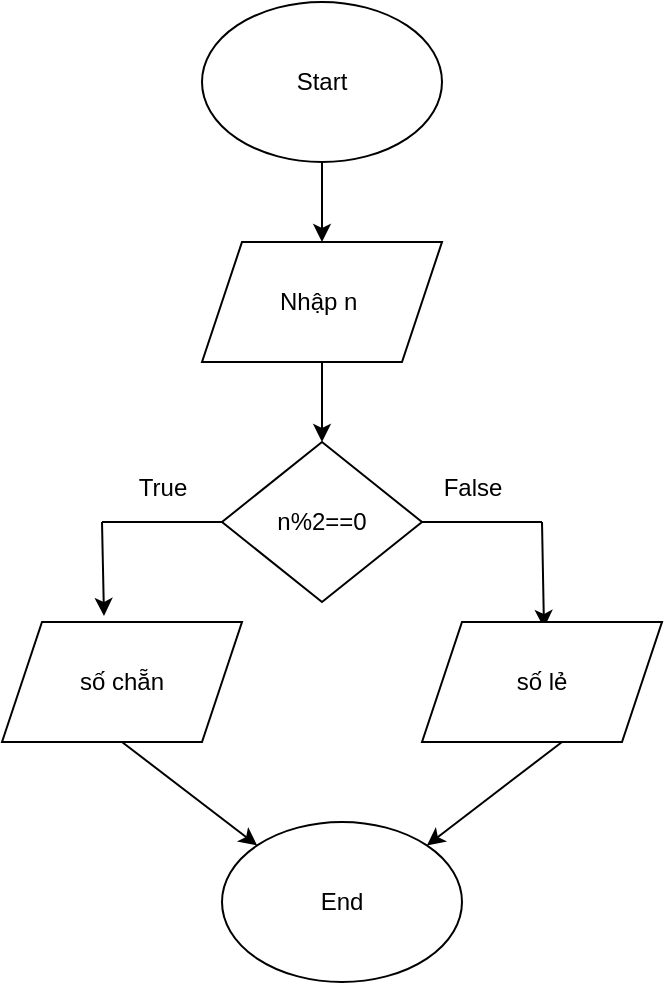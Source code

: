 <mxfile version="24.7.17">
  <diagram id="C5RBs43oDa-KdzZeNtuy" name="Page-1">
    <mxGraphModel dx="1111" dy="842" grid="1" gridSize="10" guides="1" tooltips="1" connect="1" arrows="1" fold="1" page="1" pageScale="1" pageWidth="827" pageHeight="1169" math="0" shadow="0">
      <root>
        <mxCell id="WIyWlLk6GJQsqaUBKTNV-0" />
        <mxCell id="WIyWlLk6GJQsqaUBKTNV-1" parent="WIyWlLk6GJQsqaUBKTNV-0" />
        <mxCell id="Q97PboXI4CHRS7jy51_h-2" value="" style="edgeStyle=orthogonalEdgeStyle;rounded=0;orthogonalLoop=1;jettySize=auto;html=1;" parent="WIyWlLk6GJQsqaUBKTNV-1" source="Q97PboXI4CHRS7jy51_h-0" target="Q97PboXI4CHRS7jy51_h-1" edge="1">
          <mxGeometry relative="1" as="geometry" />
        </mxCell>
        <mxCell id="Q97PboXI4CHRS7jy51_h-0" value="Start" style="ellipse;whiteSpace=wrap;html=1;" parent="WIyWlLk6GJQsqaUBKTNV-1" vertex="1">
          <mxGeometry x="330" y="50" width="120" height="80" as="geometry" />
        </mxCell>
        <mxCell id="Q97PboXI4CHRS7jy51_h-4" value="" style="edgeStyle=orthogonalEdgeStyle;rounded=0;orthogonalLoop=1;jettySize=auto;html=1;" parent="WIyWlLk6GJQsqaUBKTNV-1" source="Q97PboXI4CHRS7jy51_h-1" target="Q97PboXI4CHRS7jy51_h-3" edge="1">
          <mxGeometry relative="1" as="geometry" />
        </mxCell>
        <mxCell id="Q97PboXI4CHRS7jy51_h-1" value="Nhập n&amp;nbsp;" style="shape=parallelogram;perimeter=parallelogramPerimeter;whiteSpace=wrap;html=1;fixedSize=1;" parent="WIyWlLk6GJQsqaUBKTNV-1" vertex="1">
          <mxGeometry x="330" y="170" width="120" height="60" as="geometry" />
        </mxCell>
        <mxCell id="Q97PboXI4CHRS7jy51_h-3" value="n%2==0" style="rhombus;whiteSpace=wrap;html=1;" parent="WIyWlLk6GJQsqaUBKTNV-1" vertex="1">
          <mxGeometry x="340" y="270" width="100" height="80" as="geometry" />
        </mxCell>
        <mxCell id="Q97PboXI4CHRS7jy51_h-7" value="" style="endArrow=none;html=1;rounded=0;exitX=0;exitY=0.5;exitDx=0;exitDy=0;" parent="WIyWlLk6GJQsqaUBKTNV-1" source="Q97PboXI4CHRS7jy51_h-3" edge="1">
          <mxGeometry width="50" height="50" relative="1" as="geometry">
            <mxPoint x="390" y="300" as="sourcePoint" />
            <mxPoint x="280" y="310" as="targetPoint" />
          </mxGeometry>
        </mxCell>
        <mxCell id="Q97PboXI4CHRS7jy51_h-8" value="" style="endArrow=none;html=1;rounded=0;exitX=1;exitY=0.5;exitDx=0;exitDy=0;" parent="WIyWlLk6GJQsqaUBKTNV-1" source="Q97PboXI4CHRS7jy51_h-3" edge="1">
          <mxGeometry width="50" height="50" relative="1" as="geometry">
            <mxPoint x="390" y="300" as="sourcePoint" />
            <mxPoint x="500" y="310" as="targetPoint" />
          </mxGeometry>
        </mxCell>
        <mxCell id="Q97PboXI4CHRS7jy51_h-9" value="" style="endArrow=classic;html=1;rounded=0;entryX=0.425;entryY=-0.05;entryDx=0;entryDy=0;entryPerimeter=0;" parent="WIyWlLk6GJQsqaUBKTNV-1" edge="1">
          <mxGeometry width="50" height="50" relative="1" as="geometry">
            <mxPoint x="280" y="310" as="sourcePoint" />
            <mxPoint x="281" y="357" as="targetPoint" />
          </mxGeometry>
        </mxCell>
        <mxCell id="Q97PboXI4CHRS7jy51_h-10" value="" style="endArrow=classic;html=1;rounded=0;entryX=0.425;entryY=0.05;entryDx=0;entryDy=0;entryPerimeter=0;" parent="WIyWlLk6GJQsqaUBKTNV-1" edge="1">
          <mxGeometry width="50" height="50" relative="1" as="geometry">
            <mxPoint x="500" y="310" as="sourcePoint" />
            <mxPoint x="501" y="363" as="targetPoint" />
          </mxGeometry>
        </mxCell>
        <mxCell id="Q97PboXI4CHRS7jy51_h-11" value="True" style="text;html=1;align=center;verticalAlign=middle;resizable=0;points=[];autosize=1;strokeColor=none;fillColor=none;" parent="WIyWlLk6GJQsqaUBKTNV-1" vertex="1">
          <mxGeometry x="285" y="278" width="50" height="30" as="geometry" />
        </mxCell>
        <mxCell id="Q97PboXI4CHRS7jy51_h-12" value="False" style="text;html=1;align=center;verticalAlign=middle;resizable=0;points=[];autosize=1;strokeColor=none;fillColor=none;" parent="WIyWlLk6GJQsqaUBKTNV-1" vertex="1">
          <mxGeometry x="440" y="278" width="50" height="30" as="geometry" />
        </mxCell>
        <mxCell id="Q97PboXI4CHRS7jy51_h-13" value="End" style="ellipse;whiteSpace=wrap;html=1;" parent="WIyWlLk6GJQsqaUBKTNV-1" vertex="1">
          <mxGeometry x="340" y="460" width="120" height="80" as="geometry" />
        </mxCell>
        <mxCell id="Q97PboXI4CHRS7jy51_h-14" value="" style="endArrow=classic;html=1;rounded=0;exitX=0.5;exitY=1;exitDx=0;exitDy=0;entryX=0;entryY=0;entryDx=0;entryDy=0;" parent="WIyWlLk6GJQsqaUBKTNV-1" target="Q97PboXI4CHRS7jy51_h-13" edge="1">
          <mxGeometry width="50" height="50" relative="1" as="geometry">
            <mxPoint x="290" y="420" as="sourcePoint" />
            <mxPoint x="440" y="380" as="targetPoint" />
          </mxGeometry>
        </mxCell>
        <mxCell id="Q97PboXI4CHRS7jy51_h-15" value="" style="endArrow=classic;html=1;rounded=0;exitX=0.5;exitY=1;exitDx=0;exitDy=0;entryX=1;entryY=0;entryDx=0;entryDy=0;" parent="WIyWlLk6GJQsqaUBKTNV-1" target="Q97PboXI4CHRS7jy51_h-13" edge="1">
          <mxGeometry width="50" height="50" relative="1" as="geometry">
            <mxPoint x="510" y="420" as="sourcePoint" />
            <mxPoint x="440" y="380" as="targetPoint" />
          </mxGeometry>
        </mxCell>
        <mxCell id="0WVyJ4eOC3Lf2xch3Fyw-0" value="số chẵn" style="shape=parallelogram;perimeter=parallelogramPerimeter;whiteSpace=wrap;html=1;fixedSize=1;" parent="WIyWlLk6GJQsqaUBKTNV-1" vertex="1">
          <mxGeometry x="230" y="360" width="120" height="60" as="geometry" />
        </mxCell>
        <mxCell id="0WVyJ4eOC3Lf2xch3Fyw-1" value="số lẻ" style="shape=parallelogram;perimeter=parallelogramPerimeter;whiteSpace=wrap;html=1;fixedSize=1;" parent="WIyWlLk6GJQsqaUBKTNV-1" vertex="1">
          <mxGeometry x="440" y="360" width="120" height="60" as="geometry" />
        </mxCell>
      </root>
    </mxGraphModel>
  </diagram>
</mxfile>
